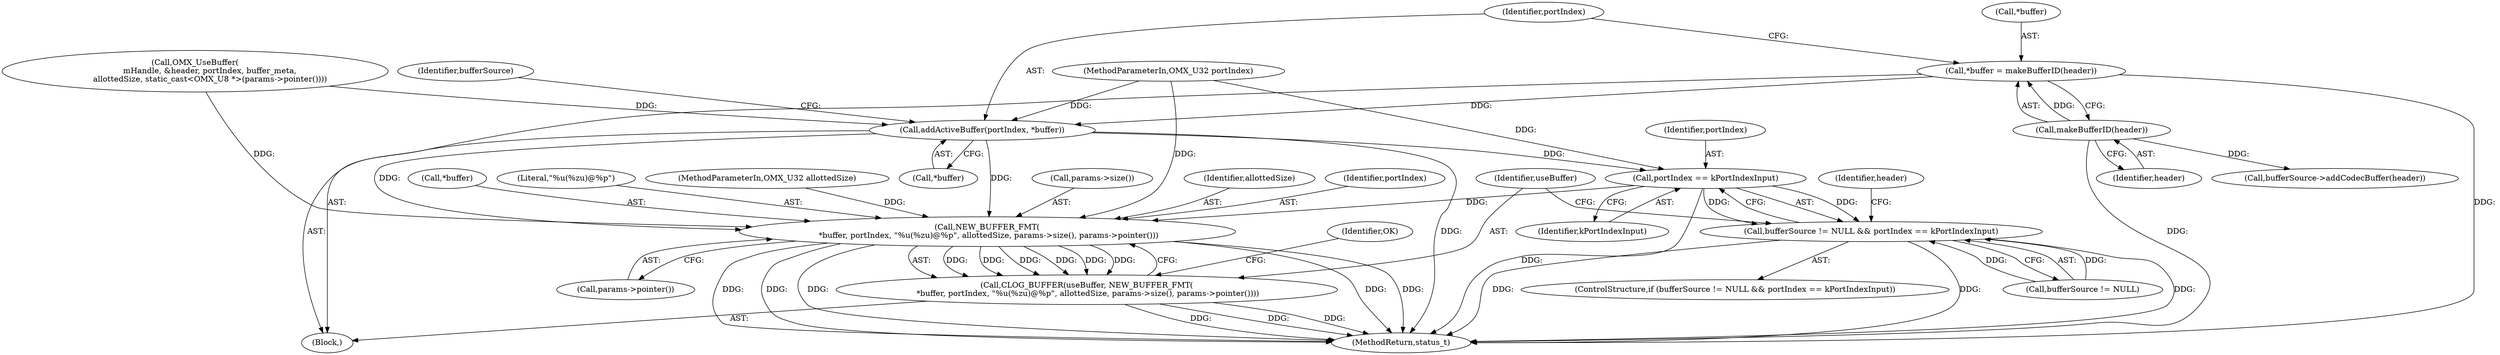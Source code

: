 digraph "0_Android_b351eabb428c7ca85a34513c64601f437923d576_11@pointer" {
"1000164" [label="(Call,*buffer = makeBufferID(header))"];
"1000167" [label="(Call,makeBufferID(header))"];
"1000169" [label="(Call,addActiveBuffer(portIndex, *buffer))"];
"1000179" [label="(Call,portIndex == kPortIndexInput)"];
"1000175" [label="(Call,bufferSource != NULL && portIndex == kPortIndexInput)"];
"1000187" [label="(Call,NEW_BUFFER_FMT(\n *buffer, portIndex, \"%u(%zu)@%p\", allottedSize, params->size(), params->pointer()))"];
"1000185" [label="(Call,CLOG_BUFFER(useBuffer, NEW_BUFFER_FMT(\n *buffer, portIndex, \"%u(%zu)@%p\", allottedSize, params->size(), params->pointer())))"];
"1000183" [label="(Call,bufferSource->addCodecBuffer(header))"];
"1000169" [label="(Call,addActiveBuffer(portIndex, *buffer))"];
"1000174" [label="(ControlStructure,if (bufferSource != NULL && portIndex == kPortIndexInput))"];
"1000185" [label="(Call,CLOG_BUFFER(useBuffer, NEW_BUFFER_FMT(\n *buffer, portIndex, \"%u(%zu)@%p\", allottedSize, params->size(), params->pointer())))"];
"1000192" [label="(Identifier,allottedSize)"];
"1000187" [label="(Call,NEW_BUFFER_FMT(\n *buffer, portIndex, \"%u(%zu)@%p\", allottedSize, params->size(), params->pointer()))"];
"1000194" [label="(Call,params->pointer())"];
"1000175" [label="(Call,bufferSource != NULL && portIndex == kPortIndexInput)"];
"1000190" [label="(Identifier,portIndex)"];
"1000193" [label="(Call,params->size())"];
"1000197" [label="(MethodReturn,status_t)"];
"1000123" [label="(Call,OMX_UseBuffer(\n            mHandle, &header, portIndex, buffer_meta,\n            allottedSize, static_cast<OMX_U8 *>(params->pointer())))"];
"1000177" [label="(Identifier,bufferSource)"];
"1000179" [label="(Call,portIndex == kPortIndexInput)"];
"1000181" [label="(Identifier,kPortIndexInput)"];
"1000188" [label="(Call,*buffer)"];
"1000171" [label="(Call,*buffer)"];
"1000191" [label="(Literal,\"%u(%zu)@%p\")"];
"1000104" [label="(MethodParameterIn,OMX_U32 allottedSize)"];
"1000165" [label="(Call,*buffer)"];
"1000168" [label="(Identifier,header)"];
"1000105" [label="(Block,)"];
"1000170" [label="(Identifier,portIndex)"];
"1000186" [label="(Identifier,useBuffer)"];
"1000164" [label="(Call,*buffer = makeBufferID(header))"];
"1000176" [label="(Call,bufferSource != NULL)"];
"1000180" [label="(Identifier,portIndex)"];
"1000101" [label="(MethodParameterIn,OMX_U32 portIndex)"];
"1000196" [label="(Identifier,OK)"];
"1000167" [label="(Call,makeBufferID(header))"];
"1000184" [label="(Identifier,header)"];
"1000164" -> "1000105"  [label="AST: "];
"1000164" -> "1000167"  [label="CFG: "];
"1000165" -> "1000164"  [label="AST: "];
"1000167" -> "1000164"  [label="AST: "];
"1000170" -> "1000164"  [label="CFG: "];
"1000164" -> "1000197"  [label="DDG: "];
"1000167" -> "1000164"  [label="DDG: "];
"1000164" -> "1000169"  [label="DDG: "];
"1000167" -> "1000168"  [label="CFG: "];
"1000168" -> "1000167"  [label="AST: "];
"1000167" -> "1000197"  [label="DDG: "];
"1000167" -> "1000183"  [label="DDG: "];
"1000169" -> "1000105"  [label="AST: "];
"1000169" -> "1000171"  [label="CFG: "];
"1000170" -> "1000169"  [label="AST: "];
"1000171" -> "1000169"  [label="AST: "];
"1000177" -> "1000169"  [label="CFG: "];
"1000169" -> "1000197"  [label="DDG: "];
"1000123" -> "1000169"  [label="DDG: "];
"1000101" -> "1000169"  [label="DDG: "];
"1000169" -> "1000179"  [label="DDG: "];
"1000169" -> "1000187"  [label="DDG: "];
"1000169" -> "1000187"  [label="DDG: "];
"1000179" -> "1000175"  [label="AST: "];
"1000179" -> "1000181"  [label="CFG: "];
"1000180" -> "1000179"  [label="AST: "];
"1000181" -> "1000179"  [label="AST: "];
"1000175" -> "1000179"  [label="CFG: "];
"1000179" -> "1000197"  [label="DDG: "];
"1000179" -> "1000175"  [label="DDG: "];
"1000179" -> "1000175"  [label="DDG: "];
"1000101" -> "1000179"  [label="DDG: "];
"1000179" -> "1000187"  [label="DDG: "];
"1000175" -> "1000174"  [label="AST: "];
"1000175" -> "1000176"  [label="CFG: "];
"1000176" -> "1000175"  [label="AST: "];
"1000184" -> "1000175"  [label="CFG: "];
"1000186" -> "1000175"  [label="CFG: "];
"1000175" -> "1000197"  [label="DDG: "];
"1000175" -> "1000197"  [label="DDG: "];
"1000175" -> "1000197"  [label="DDG: "];
"1000176" -> "1000175"  [label="DDG: "];
"1000176" -> "1000175"  [label="DDG: "];
"1000187" -> "1000185"  [label="AST: "];
"1000187" -> "1000194"  [label="CFG: "];
"1000188" -> "1000187"  [label="AST: "];
"1000190" -> "1000187"  [label="AST: "];
"1000191" -> "1000187"  [label="AST: "];
"1000192" -> "1000187"  [label="AST: "];
"1000193" -> "1000187"  [label="AST: "];
"1000194" -> "1000187"  [label="AST: "];
"1000185" -> "1000187"  [label="CFG: "];
"1000187" -> "1000197"  [label="DDG: "];
"1000187" -> "1000197"  [label="DDG: "];
"1000187" -> "1000197"  [label="DDG: "];
"1000187" -> "1000197"  [label="DDG: "];
"1000187" -> "1000197"  [label="DDG: "];
"1000187" -> "1000185"  [label="DDG: "];
"1000187" -> "1000185"  [label="DDG: "];
"1000187" -> "1000185"  [label="DDG: "];
"1000187" -> "1000185"  [label="DDG: "];
"1000187" -> "1000185"  [label="DDG: "];
"1000187" -> "1000185"  [label="DDG: "];
"1000101" -> "1000187"  [label="DDG: "];
"1000123" -> "1000187"  [label="DDG: "];
"1000104" -> "1000187"  [label="DDG: "];
"1000185" -> "1000105"  [label="AST: "];
"1000186" -> "1000185"  [label="AST: "];
"1000196" -> "1000185"  [label="CFG: "];
"1000185" -> "1000197"  [label="DDG: "];
"1000185" -> "1000197"  [label="DDG: "];
"1000185" -> "1000197"  [label="DDG: "];
}
